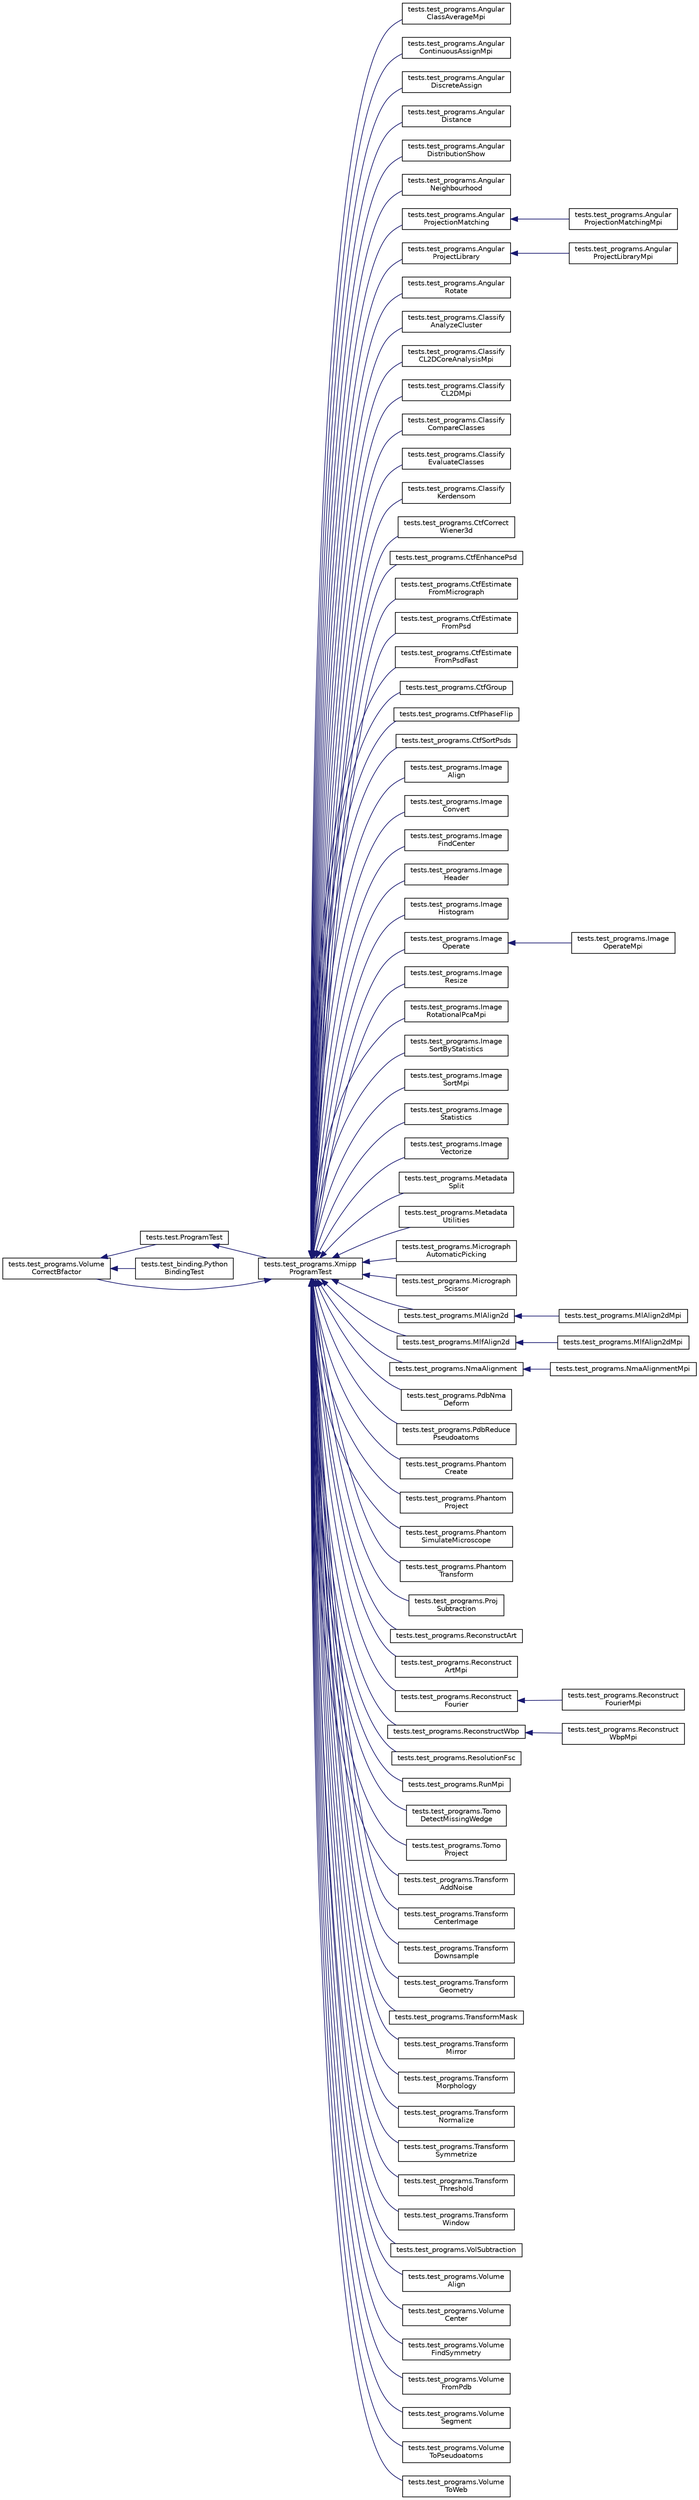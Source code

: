 digraph "Graphical Class Hierarchy"
{
  edge [fontname="Helvetica",fontsize="10",labelfontname="Helvetica",labelfontsize="10"];
  node [fontname="Helvetica",fontsize="10",shape=record];
  rankdir="LR";
  Node81 [label="TestCase",height=0.2,width=0.4,color="grey75", fillcolor="white", style="filled"];
  Node81 -> Node0 [dir="back",color="midnightblue",fontsize="10",style="solid",fontname="Helvetica"];
  Node0 [label="tests.test.ProgramTest",height=0.2,width=0.4,color="black", fillcolor="white", style="filled",URL="$classtests_1_1test_1_1ProgramTest.html"];
  Node0 -> Node1 [dir="back",color="midnightblue",fontsize="10",style="solid",fontname="Helvetica"];
  Node1 [label="tests.test_programs.Xmipp\lProgramTest",height=0.2,width=0.4,color="black", fillcolor="white", style="filled",URL="$classtests_1_1test__programs_1_1XmippProgramTest.html"];
  Node1 -> Node2 [dir="back",color="midnightblue",fontsize="10",style="solid",fontname="Helvetica"];
  Node2 [label="tests.test_programs.Angular\lClassAverageMpi",height=0.2,width=0.4,color="black", fillcolor="white", style="filled",URL="$classtests_1_1test__programs_1_1AngularClassAverageMpi.html"];
  Node1 -> Node3 [dir="back",color="midnightblue",fontsize="10",style="solid",fontname="Helvetica"];
  Node3 [label="tests.test_programs.Angular\lContinuousAssignMpi",height=0.2,width=0.4,color="black", fillcolor="white", style="filled",URL="$classtests_1_1test__programs_1_1AngularContinuousAssignMpi.html"];
  Node1 -> Node4 [dir="back",color="midnightblue",fontsize="10",style="solid",fontname="Helvetica"];
  Node4 [label="tests.test_programs.Angular\lDiscreteAssign",height=0.2,width=0.4,color="black", fillcolor="white", style="filled",URL="$classtests_1_1test__programs_1_1AngularDiscreteAssign.html"];
  Node1 -> Node5 [dir="back",color="midnightblue",fontsize="10",style="solid",fontname="Helvetica"];
  Node5 [label="tests.test_programs.Angular\lDistance",height=0.2,width=0.4,color="black", fillcolor="white", style="filled",URL="$classtests_1_1test__programs_1_1AngularDistance.html"];
  Node1 -> Node6 [dir="back",color="midnightblue",fontsize="10",style="solid",fontname="Helvetica"];
  Node6 [label="tests.test_programs.Angular\lDistributionShow",height=0.2,width=0.4,color="black", fillcolor="white", style="filled",URL="$classtests_1_1test__programs_1_1AngularDistributionShow.html"];
  Node1 -> Node7 [dir="back",color="midnightblue",fontsize="10",style="solid",fontname="Helvetica"];
  Node7 [label="tests.test_programs.Angular\lNeighbourhood",height=0.2,width=0.4,color="black", fillcolor="white", style="filled",URL="$classtests_1_1test__programs_1_1AngularNeighbourhood.html"];
  Node1 -> Node8 [dir="back",color="midnightblue",fontsize="10",style="solid",fontname="Helvetica"];
  Node8 [label="tests.test_programs.Angular\lProjectionMatching",height=0.2,width=0.4,color="black", fillcolor="white", style="filled",URL="$classtests_1_1test__programs_1_1AngularProjectionMatching.html"];
  Node8 -> Node9 [dir="back",color="midnightblue",fontsize="10",style="solid",fontname="Helvetica"];
  Node9 [label="tests.test_programs.Angular\lProjectionMatchingMpi",height=0.2,width=0.4,color="black", fillcolor="white", style="filled",URL="$classtests_1_1test__programs_1_1AngularProjectionMatchingMpi.html"];
  Node1 -> Node10 [dir="back",color="midnightblue",fontsize="10",style="solid",fontname="Helvetica"];
  Node10 [label="tests.test_programs.Angular\lProjectLibrary",height=0.2,width=0.4,color="black", fillcolor="white", style="filled",URL="$classtests_1_1test__programs_1_1AngularProjectLibrary.html"];
  Node10 -> Node11 [dir="back",color="midnightblue",fontsize="10",style="solid",fontname="Helvetica"];
  Node11 [label="tests.test_programs.Angular\lProjectLibraryMpi",height=0.2,width=0.4,color="black", fillcolor="white", style="filled",URL="$classtests_1_1test__programs_1_1AngularProjectLibraryMpi.html"];
  Node1 -> Node12 [dir="back",color="midnightblue",fontsize="10",style="solid",fontname="Helvetica"];
  Node12 [label="tests.test_programs.Angular\lRotate",height=0.2,width=0.4,color="black", fillcolor="white", style="filled",URL="$classtests_1_1test__programs_1_1AngularRotate.html"];
  Node1 -> Node13 [dir="back",color="midnightblue",fontsize="10",style="solid",fontname="Helvetica"];
  Node13 [label="tests.test_programs.Classify\lAnalyzeCluster",height=0.2,width=0.4,color="black", fillcolor="white", style="filled",URL="$classtests_1_1test__programs_1_1ClassifyAnalyzeCluster.html"];
  Node1 -> Node14 [dir="back",color="midnightblue",fontsize="10",style="solid",fontname="Helvetica"];
  Node14 [label="tests.test_programs.Classify\lCL2DCoreAnalysisMpi",height=0.2,width=0.4,color="black", fillcolor="white", style="filled",URL="$classtests_1_1test__programs_1_1ClassifyCL2DCoreAnalysisMpi.html"];
  Node1 -> Node15 [dir="back",color="midnightblue",fontsize="10",style="solid",fontname="Helvetica"];
  Node15 [label="tests.test_programs.Classify\lCL2DMpi",height=0.2,width=0.4,color="black", fillcolor="white", style="filled",URL="$classtests_1_1test__programs_1_1ClassifyCL2DMpi.html"];
  Node1 -> Node16 [dir="back",color="midnightblue",fontsize="10",style="solid",fontname="Helvetica"];
  Node16 [label="tests.test_programs.Classify\lCompareClasses",height=0.2,width=0.4,color="black", fillcolor="white", style="filled",URL="$classtests_1_1test__programs_1_1ClassifyCompareClasses.html"];
  Node1 -> Node17 [dir="back",color="midnightblue",fontsize="10",style="solid",fontname="Helvetica"];
  Node17 [label="tests.test_programs.Classify\lEvaluateClasses",height=0.2,width=0.4,color="black", fillcolor="white", style="filled",URL="$classtests_1_1test__programs_1_1ClassifyEvaluateClasses.html"];
  Node1 -> Node18 [dir="back",color="midnightblue",fontsize="10",style="solid",fontname="Helvetica"];
  Node18 [label="tests.test_programs.Classify\lKerdensom",height=0.2,width=0.4,color="black", fillcolor="white", style="filled",URL="$classtests_1_1test__programs_1_1ClassifyKerdensom.html"];
  Node1 -> Node19 [dir="back",color="midnightblue",fontsize="10",style="solid",fontname="Helvetica"];
  Node19 [label="tests.test_programs.CtfCorrect\lWiener3d",height=0.2,width=0.4,color="black", fillcolor="white", style="filled",URL="$classtests_1_1test__programs_1_1CtfCorrectWiener3d.html"];
  Node1 -> Node20 [dir="back",color="midnightblue",fontsize="10",style="solid",fontname="Helvetica"];
  Node20 [label="tests.test_programs.CtfEnhancePsd",height=0.2,width=0.4,color="black", fillcolor="white", style="filled",URL="$classtests_1_1test__programs_1_1CtfEnhancePsd.html"];
  Node1 -> Node21 [dir="back",color="midnightblue",fontsize="10",style="solid",fontname="Helvetica"];
  Node21 [label="tests.test_programs.CtfEstimate\lFromMicrograph",height=0.2,width=0.4,color="black", fillcolor="white", style="filled",URL="$classtests_1_1test__programs_1_1CtfEstimateFromMicrograph.html"];
  Node1 -> Node22 [dir="back",color="midnightblue",fontsize="10",style="solid",fontname="Helvetica"];
  Node22 [label="tests.test_programs.CtfEstimate\lFromPsd",height=0.2,width=0.4,color="black", fillcolor="white", style="filled",URL="$classtests_1_1test__programs_1_1CtfEstimateFromPsd.html"];
  Node1 -> Node23 [dir="back",color="midnightblue",fontsize="10",style="solid",fontname="Helvetica"];
  Node23 [label="tests.test_programs.CtfEstimate\lFromPsdFast",height=0.2,width=0.4,color="black", fillcolor="white", style="filled",URL="$classtests_1_1test__programs_1_1CtfEstimateFromPsdFast.html"];
  Node1 -> Node24 [dir="back",color="midnightblue",fontsize="10",style="solid",fontname="Helvetica"];
  Node24 [label="tests.test_programs.CtfGroup",height=0.2,width=0.4,color="black", fillcolor="white", style="filled",URL="$classtests_1_1test__programs_1_1CtfGroup.html"];
  Node1 -> Node25 [dir="back",color="midnightblue",fontsize="10",style="solid",fontname="Helvetica"];
  Node25 [label="tests.test_programs.CtfPhaseFlip",height=0.2,width=0.4,color="black", fillcolor="white", style="filled",URL="$classtests_1_1test__programs_1_1CtfPhaseFlip.html"];
  Node1 -> Node26 [dir="back",color="midnightblue",fontsize="10",style="solid",fontname="Helvetica"];
  Node26 [label="tests.test_programs.CtfSortPsds",height=0.2,width=0.4,color="black", fillcolor="white", style="filled",URL="$classtests_1_1test__programs_1_1CtfSortPsds.html"];
  Node1 -> Node27 [dir="back",color="midnightblue",fontsize="10",style="solid",fontname="Helvetica"];
  Node27 [label="tests.test_programs.Image\lAlign",height=0.2,width=0.4,color="black", fillcolor="white", style="filled",URL="$classtests_1_1test__programs_1_1ImageAlign.html"];
  Node1 -> Node28 [dir="back",color="midnightblue",fontsize="10",style="solid",fontname="Helvetica"];
  Node28 [label="tests.test_programs.Image\lConvert",height=0.2,width=0.4,color="black", fillcolor="white", style="filled",URL="$classtests_1_1test__programs_1_1ImageConvert.html"];
  Node1 -> Node29 [dir="back",color="midnightblue",fontsize="10",style="solid",fontname="Helvetica"];
  Node29 [label="tests.test_programs.Image\lFindCenter",height=0.2,width=0.4,color="black", fillcolor="white", style="filled",URL="$classtests_1_1test__programs_1_1ImageFindCenter.html"];
  Node1 -> Node30 [dir="back",color="midnightblue",fontsize="10",style="solid",fontname="Helvetica"];
  Node30 [label="tests.test_programs.Image\lHeader",height=0.2,width=0.4,color="black", fillcolor="white", style="filled",URL="$classtests_1_1test__programs_1_1ImageHeader.html"];
  Node1 -> Node31 [dir="back",color="midnightblue",fontsize="10",style="solid",fontname="Helvetica"];
  Node31 [label="tests.test_programs.Image\lHistogram",height=0.2,width=0.4,color="black", fillcolor="white", style="filled",URL="$classtests_1_1test__programs_1_1ImageHistogram.html"];
  Node1 -> Node32 [dir="back",color="midnightblue",fontsize="10",style="solid",fontname="Helvetica"];
  Node32 [label="tests.test_programs.Image\lOperate",height=0.2,width=0.4,color="black", fillcolor="white", style="filled",URL="$classtests_1_1test__programs_1_1ImageOperate.html"];
  Node32 -> Node33 [dir="back",color="midnightblue",fontsize="10",style="solid",fontname="Helvetica"];
  Node33 [label="tests.test_programs.Image\lOperateMpi",height=0.2,width=0.4,color="black", fillcolor="white", style="filled",URL="$classtests_1_1test__programs_1_1ImageOperateMpi.html"];
  Node1 -> Node34 [dir="back",color="midnightblue",fontsize="10",style="solid",fontname="Helvetica"];
  Node34 [label="tests.test_programs.Image\lResize",height=0.2,width=0.4,color="black", fillcolor="white", style="filled",URL="$classtests_1_1test__programs_1_1ImageResize.html"];
  Node1 -> Node35 [dir="back",color="midnightblue",fontsize="10",style="solid",fontname="Helvetica"];
  Node35 [label="tests.test_programs.Image\lRotationalPcaMpi",height=0.2,width=0.4,color="black", fillcolor="white", style="filled",URL="$classtests_1_1test__programs_1_1ImageRotationalPcaMpi.html"];
  Node1 -> Node36 [dir="back",color="midnightblue",fontsize="10",style="solid",fontname="Helvetica"];
  Node36 [label="tests.test_programs.Image\lSortByStatistics",height=0.2,width=0.4,color="black", fillcolor="white", style="filled",URL="$classtests_1_1test__programs_1_1ImageSortByStatistics.html"];
  Node1 -> Node37 [dir="back",color="midnightblue",fontsize="10",style="solid",fontname="Helvetica"];
  Node37 [label="tests.test_programs.Image\lSortMpi",height=0.2,width=0.4,color="black", fillcolor="white", style="filled",URL="$classtests_1_1test__programs_1_1ImageSortMpi.html"];
  Node1 -> Node38 [dir="back",color="midnightblue",fontsize="10",style="solid",fontname="Helvetica"];
  Node38 [label="tests.test_programs.Image\lStatistics",height=0.2,width=0.4,color="black", fillcolor="white", style="filled",URL="$classtests_1_1test__programs_1_1ImageStatistics.html"];
  Node1 -> Node39 [dir="back",color="midnightblue",fontsize="10",style="solid",fontname="Helvetica"];
  Node39 [label="tests.test_programs.Image\lVectorize",height=0.2,width=0.4,color="black", fillcolor="white", style="filled",URL="$classtests_1_1test__programs_1_1ImageVectorize.html"];
  Node1 -> Node40 [dir="back",color="midnightblue",fontsize="10",style="solid",fontname="Helvetica"];
  Node40 [label="tests.test_programs.Metadata\lSplit",height=0.2,width=0.4,color="black", fillcolor="white", style="filled",URL="$classtests_1_1test__programs_1_1MetadataSplit.html"];
  Node1 -> Node41 [dir="back",color="midnightblue",fontsize="10",style="solid",fontname="Helvetica"];
  Node41 [label="tests.test_programs.Metadata\lUtilities",height=0.2,width=0.4,color="black", fillcolor="white", style="filled",URL="$classtests_1_1test__programs_1_1MetadataUtilities.html"];
  Node1 -> Node42 [dir="back",color="midnightblue",fontsize="10",style="solid",fontname="Helvetica"];
  Node42 [label="tests.test_programs.Micrograph\lAutomaticPicking",height=0.2,width=0.4,color="black", fillcolor="white", style="filled",URL="$classtests_1_1test__programs_1_1MicrographAutomaticPicking.html"];
  Node1 -> Node43 [dir="back",color="midnightblue",fontsize="10",style="solid",fontname="Helvetica"];
  Node43 [label="tests.test_programs.Micrograph\lScissor",height=0.2,width=0.4,color="black", fillcolor="white", style="filled",URL="$classtests_1_1test__programs_1_1MicrographScissor.html"];
  Node1 -> Node44 [dir="back",color="midnightblue",fontsize="10",style="solid",fontname="Helvetica"];
  Node44 [label="tests.test_programs.MlAlign2d",height=0.2,width=0.4,color="black", fillcolor="white", style="filled",URL="$classtests_1_1test__programs_1_1MlAlign2d.html"];
  Node44 -> Node45 [dir="back",color="midnightblue",fontsize="10",style="solid",fontname="Helvetica"];
  Node45 [label="tests.test_programs.MlAlign2dMpi",height=0.2,width=0.4,color="black", fillcolor="white", style="filled",URL="$classtests_1_1test__programs_1_1MlAlign2dMpi.html"];
  Node1 -> Node46 [dir="back",color="midnightblue",fontsize="10",style="solid",fontname="Helvetica"];
  Node46 [label="tests.test_programs.MlfAlign2d",height=0.2,width=0.4,color="black", fillcolor="white", style="filled",URL="$classtests_1_1test__programs_1_1MlfAlign2d.html"];
  Node46 -> Node47 [dir="back",color="midnightblue",fontsize="10",style="solid",fontname="Helvetica"];
  Node47 [label="tests.test_programs.MlfAlign2dMpi",height=0.2,width=0.4,color="black", fillcolor="white", style="filled",URL="$classtests_1_1test__programs_1_1MlfAlign2dMpi.html"];
  Node1 -> Node48 [dir="back",color="midnightblue",fontsize="10",style="solid",fontname="Helvetica"];
  Node48 [label="tests.test_programs.NmaAlignment",height=0.2,width=0.4,color="black", fillcolor="white", style="filled",URL="$classtests_1_1test__programs_1_1NmaAlignment.html"];
  Node48 -> Node49 [dir="back",color="midnightblue",fontsize="10",style="solid",fontname="Helvetica"];
  Node49 [label="tests.test_programs.NmaAlignmentMpi",height=0.2,width=0.4,color="black", fillcolor="white", style="filled",URL="$classtests_1_1test__programs_1_1NmaAlignmentMpi.html"];
  Node1 -> Node50 [dir="back",color="midnightblue",fontsize="10",style="solid",fontname="Helvetica"];
  Node50 [label="tests.test_programs.PdbNma\lDeform",height=0.2,width=0.4,color="black", fillcolor="white", style="filled",URL="$classtests_1_1test__programs_1_1PdbNmaDeform.html"];
  Node1 -> Node51 [dir="back",color="midnightblue",fontsize="10",style="solid",fontname="Helvetica"];
  Node51 [label="tests.test_programs.PdbReduce\lPseudoatoms",height=0.2,width=0.4,color="black", fillcolor="white", style="filled",URL="$classtests_1_1test__programs_1_1PdbReducePseudoatoms.html"];
  Node1 -> Node52 [dir="back",color="midnightblue",fontsize="10",style="solid",fontname="Helvetica"];
  Node52 [label="tests.test_programs.Phantom\lCreate",height=0.2,width=0.4,color="black", fillcolor="white", style="filled",URL="$classtests_1_1test__programs_1_1PhantomCreate.html"];
  Node1 -> Node53 [dir="back",color="midnightblue",fontsize="10",style="solid",fontname="Helvetica"];
  Node53 [label="tests.test_programs.Phantom\lProject",height=0.2,width=0.4,color="black", fillcolor="white", style="filled",URL="$classtests_1_1test__programs_1_1PhantomProject.html"];
  Node1 -> Node54 [dir="back",color="midnightblue",fontsize="10",style="solid",fontname="Helvetica"];
  Node54 [label="tests.test_programs.Phantom\lSimulateMicroscope",height=0.2,width=0.4,color="black", fillcolor="white", style="filled",URL="$classtests_1_1test__programs_1_1PhantomSimulateMicroscope.html"];
  Node1 -> Node55 [dir="back",color="midnightblue",fontsize="10",style="solid",fontname="Helvetica"];
  Node55 [label="tests.test_programs.Phantom\lTransform",height=0.2,width=0.4,color="black", fillcolor="white", style="filled",URL="$classtests_1_1test__programs_1_1PhantomTransform.html"];
  Node1 -> Node56 [dir="back",color="midnightblue",fontsize="10",style="solid",fontname="Helvetica"];
  Node56 [label="tests.test_programs.Proj\lSubtraction",height=0.2,width=0.4,color="black", fillcolor="white", style="filled",URL="$classtests_1_1test__programs_1_1ProjSubtraction.html"];
  Node1 -> Node57 [dir="back",color="midnightblue",fontsize="10",style="solid",fontname="Helvetica"];
  Node57 [label="tests.test_programs.ReconstructArt",height=0.2,width=0.4,color="black", fillcolor="white", style="filled",URL="$classtests_1_1test__programs_1_1ReconstructArt.html"];
  Node1 -> Node58 [dir="back",color="midnightblue",fontsize="10",style="solid",fontname="Helvetica"];
  Node58 [label="tests.test_programs.Reconstruct\lArtMpi",height=0.2,width=0.4,color="black", fillcolor="white", style="filled",URL="$classtests_1_1test__programs_1_1ReconstructArtMpi.html"];
  Node1 -> Node59 [dir="back",color="midnightblue",fontsize="10",style="solid",fontname="Helvetica"];
  Node59 [label="tests.test_programs.Reconstruct\lFourier",height=0.2,width=0.4,color="black", fillcolor="white", style="filled",URL="$classtests_1_1test__programs_1_1ReconstructFourier.html"];
  Node59 -> Node60 [dir="back",color="midnightblue",fontsize="10",style="solid",fontname="Helvetica"];
  Node60 [label="tests.test_programs.Reconstruct\lFourierMpi",height=0.2,width=0.4,color="black", fillcolor="white", style="filled",URL="$classtests_1_1test__programs_1_1ReconstructFourierMpi.html"];
  Node1 -> Node61 [dir="back",color="midnightblue",fontsize="10",style="solid",fontname="Helvetica"];
  Node61 [label="tests.test_programs.ReconstructWbp",height=0.2,width=0.4,color="black", fillcolor="white", style="filled",URL="$classtests_1_1test__programs_1_1ReconstructWbp.html"];
  Node61 -> Node62 [dir="back",color="midnightblue",fontsize="10",style="solid",fontname="Helvetica"];
  Node62 [label="tests.test_programs.Reconstruct\lWbpMpi",height=0.2,width=0.4,color="black", fillcolor="white", style="filled",URL="$classtests_1_1test__programs_1_1ReconstructWbpMpi.html"];
  Node1 -> Node63 [dir="back",color="midnightblue",fontsize="10",style="solid",fontname="Helvetica"];
  Node63 [label="tests.test_programs.ResolutionFsc",height=0.2,width=0.4,color="black", fillcolor="white", style="filled",URL="$classtests_1_1test__programs_1_1ResolutionFsc.html"];
  Node1 -> Node64 [dir="back",color="midnightblue",fontsize="10",style="solid",fontname="Helvetica"];
  Node64 [label="tests.test_programs.RunMpi",height=0.2,width=0.4,color="black", fillcolor="white", style="filled",URL="$classtests_1_1test__programs_1_1RunMpi.html"];
  Node1 -> Node65 [dir="back",color="midnightblue",fontsize="10",style="solid",fontname="Helvetica"];
  Node65 [label="tests.test_programs.Tomo\lDetectMissingWedge",height=0.2,width=0.4,color="black", fillcolor="white", style="filled",URL="$classtests_1_1test__programs_1_1TomoDetectMissingWedge.html"];
  Node1 -> Node66 [dir="back",color="midnightblue",fontsize="10",style="solid",fontname="Helvetica"];
  Node66 [label="tests.test_programs.Tomo\lProject",height=0.2,width=0.4,color="black", fillcolor="white", style="filled",URL="$classtests_1_1test__programs_1_1TomoProject.html"];
  Node1 -> Node67 [dir="back",color="midnightblue",fontsize="10",style="solid",fontname="Helvetica"];
  Node67 [label="tests.test_programs.Transform\lAddNoise",height=0.2,width=0.4,color="black", fillcolor="white", style="filled",URL="$classtests_1_1test__programs_1_1TransformAddNoise.html"];
  Node1 -> Node68 [dir="back",color="midnightblue",fontsize="10",style="solid",fontname="Helvetica"];
  Node68 [label="tests.test_programs.Transform\lCenterImage",height=0.2,width=0.4,color="black", fillcolor="white", style="filled",URL="$classtests_1_1test__programs_1_1TransformCenterImage.html"];
  Node1 -> Node69 [dir="back",color="midnightblue",fontsize="10",style="solid",fontname="Helvetica"];
  Node69 [label="tests.test_programs.Transform\lDownsample",height=0.2,width=0.4,color="black", fillcolor="white", style="filled",URL="$classtests_1_1test__programs_1_1TransformDownsample.html"];
  Node1 -> Node70 [dir="back",color="midnightblue",fontsize="10",style="solid",fontname="Helvetica"];
  Node70 [label="tests.test_programs.Transform\lGeometry",height=0.2,width=0.4,color="black", fillcolor="white", style="filled",URL="$classtests_1_1test__programs_1_1TransformGeometry.html"];
  Node1 -> Node71 [dir="back",color="midnightblue",fontsize="10",style="solid",fontname="Helvetica"];
  Node71 [label="tests.test_programs.TransformMask",height=0.2,width=0.4,color="black", fillcolor="white", style="filled",URL="$classtests_1_1test__programs_1_1TransformMask.html"];
  Node1 -> Node72 [dir="back",color="midnightblue",fontsize="10",style="solid",fontname="Helvetica"];
  Node72 [label="tests.test_programs.Transform\lMirror",height=0.2,width=0.4,color="black", fillcolor="white", style="filled",URL="$classtests_1_1test__programs_1_1TransformMirror.html"];
  Node1 -> Node73 [dir="back",color="midnightblue",fontsize="10",style="solid",fontname="Helvetica"];
  Node73 [label="tests.test_programs.Transform\lMorphology",height=0.2,width=0.4,color="black", fillcolor="white", style="filled",URL="$classtests_1_1test__programs_1_1TransformMorphology.html"];
  Node1 -> Node74 [dir="back",color="midnightblue",fontsize="10",style="solid",fontname="Helvetica"];
  Node74 [label="tests.test_programs.Transform\lNormalize",height=0.2,width=0.4,color="black", fillcolor="white", style="filled",URL="$classtests_1_1test__programs_1_1TransformNormalize.html"];
  Node1 -> Node75 [dir="back",color="midnightblue",fontsize="10",style="solid",fontname="Helvetica"];
  Node75 [label="tests.test_programs.Transform\lSymmetrize",height=0.2,width=0.4,color="black", fillcolor="white", style="filled",URL="$classtests_1_1test__programs_1_1TransformSymmetrize.html"];
  Node1 -> Node76 [dir="back",color="midnightblue",fontsize="10",style="solid",fontname="Helvetica"];
  Node76 [label="tests.test_programs.Transform\lThreshold",height=0.2,width=0.4,color="black", fillcolor="white", style="filled",URL="$classtests_1_1test__programs_1_1TransformThreshold.html"];
  Node1 -> Node77 [dir="back",color="midnightblue",fontsize="10",style="solid",fontname="Helvetica"];
  Node77 [label="tests.test_programs.Transform\lWindow",height=0.2,width=0.4,color="black", fillcolor="white", style="filled",URL="$classtests_1_1test__programs_1_1TransformWindow.html"];
  Node1 -> Node78 [dir="back",color="midnightblue",fontsize="10",style="solid",fontname="Helvetica"];
  Node78 [label="tests.test_programs.VolSubtraction",height=0.2,width=0.4,color="black", fillcolor="white", style="filled",URL="$classtests_1_1test__programs_1_1VolSubtraction.html"];
  Node1 -> Node79 [dir="back",color="midnightblue",fontsize="10",style="solid",fontname="Helvetica"];
  Node79 [label="tests.test_programs.Volume\lAlign",height=0.2,width=0.4,color="black", fillcolor="white", style="filled",URL="$classtests_1_1test__programs_1_1VolumeAlign.html"];
  Node1 -> Node80 [dir="back",color="midnightblue",fontsize="10",style="solid",fontname="Helvetica"];
  Node80 [label="tests.test_programs.Volume\lCenter",height=0.2,width=0.4,color="black", fillcolor="white", style="filled",URL="$classtests_1_1test__programs_1_1VolumeCenter.html"];
  Node1 -> Node81 [dir="back",color="midnightblue",fontsize="10",style="solid",fontname="Helvetica"];
  Node81 [label="tests.test_programs.Volume\lCorrectBfactor",height=0.2,width=0.4,color="black", fillcolor="white", style="filled",URL="$classtests_1_1test__programs_1_1VolumeCorrectBfactor.html"];
  Node1 -> Node82 [dir="back",color="midnightblue",fontsize="10",style="solid",fontname="Helvetica"];
  Node82 [label="tests.test_programs.Volume\lFindSymmetry",height=0.2,width=0.4,color="black", fillcolor="white", style="filled",URL="$classtests_1_1test__programs_1_1VolumeFindSymmetry.html"];
  Node1 -> Node83 [dir="back",color="midnightblue",fontsize="10",style="solid",fontname="Helvetica"];
  Node83 [label="tests.test_programs.Volume\lFromPdb",height=0.2,width=0.4,color="black", fillcolor="white", style="filled",URL="$classtests_1_1test__programs_1_1VolumeFromPdb.html"];
  Node1 -> Node84 [dir="back",color="midnightblue",fontsize="10",style="solid",fontname="Helvetica"];
  Node84 [label="tests.test_programs.Volume\lSegment",height=0.2,width=0.4,color="black", fillcolor="white", style="filled",URL="$classtests_1_1test__programs_1_1VolumeSegment.html"];
  Node1 -> Node85 [dir="back",color="midnightblue",fontsize="10",style="solid",fontname="Helvetica"];
  Node85 [label="tests.test_programs.Volume\lToPseudoatoms",height=0.2,width=0.4,color="black", fillcolor="white", style="filled",URL="$classtests_1_1test__programs_1_1VolumeToPseudoatoms.html"];
  Node1 -> Node86 [dir="back",color="midnightblue",fontsize="10",style="solid",fontname="Helvetica"];
  Node86 [label="tests.test_programs.Volume\lToWeb",height=0.2,width=0.4,color="black", fillcolor="white", style="filled",URL="$classtests_1_1test__programs_1_1VolumeToWeb.html"];
  Node81 -> Node169 [dir="back",color="midnightblue",fontsize="10",style="solid",fontname="Helvetica"];
  Node169 [label="tests.test_binding.Python\lBindingTest",height=0.2,width=0.4,color="black", fillcolor="white", style="filled",URL="$classtests_1_1test__binding_1_1PythonBindingTest.html"];
}
